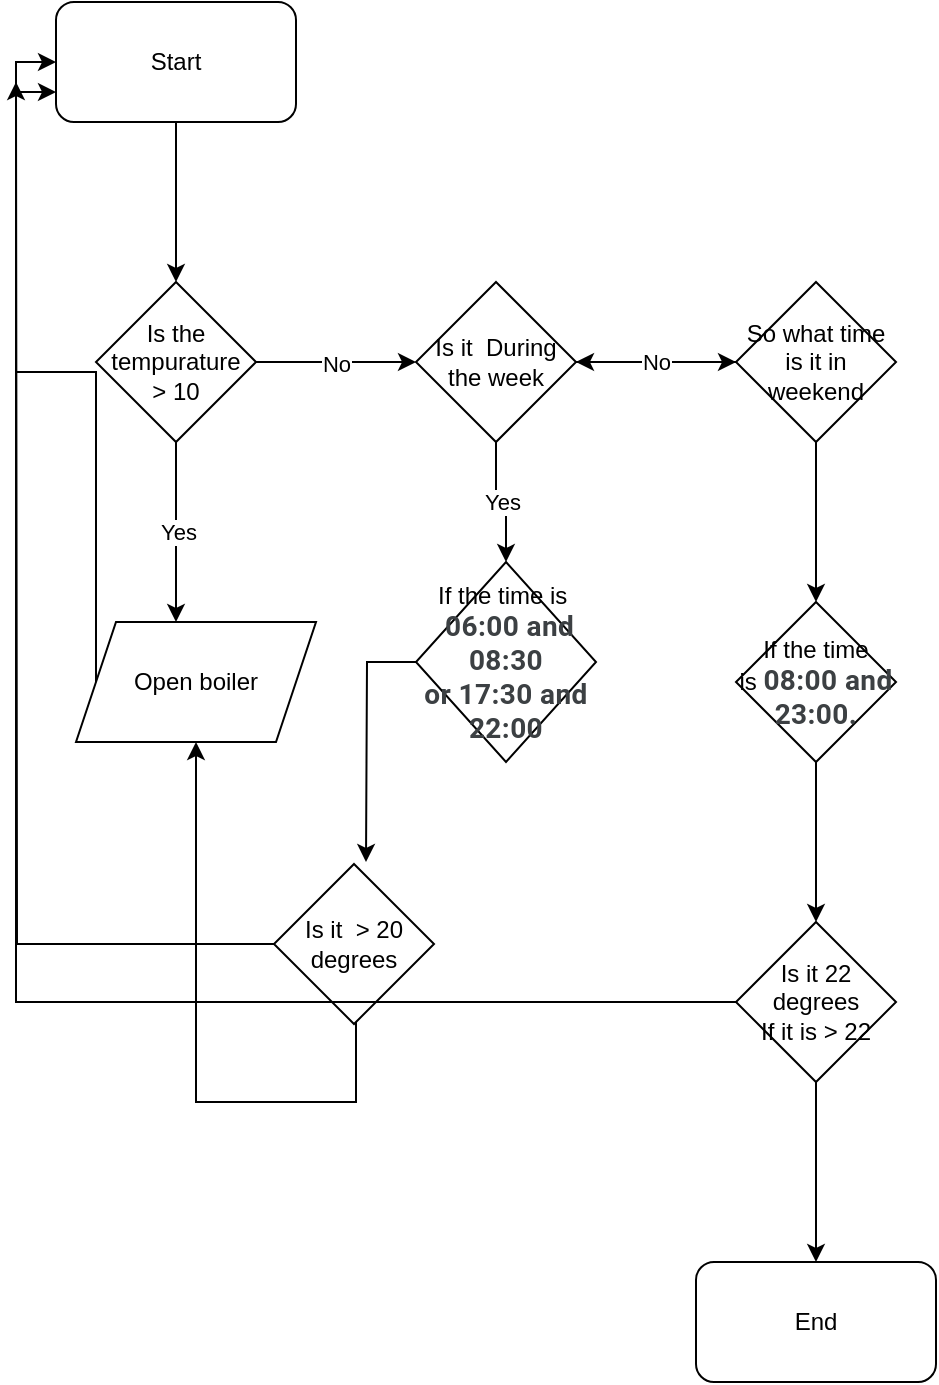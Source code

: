 <mxfile version="20.3.0" type="github">
  <diagram id="mWAHy1cDbhBW7WzWKkUa" name="Page-1">
    <mxGraphModel dx="1620" dy="543" grid="1" gridSize="10" guides="1" tooltips="1" connect="1" arrows="1" fold="1" page="1" pageScale="1" pageWidth="850" pageHeight="1100" math="0" shadow="0">
      <root>
        <mxCell id="0" />
        <mxCell id="1" parent="0" />
        <mxCell id="QSmzkrm5Hsh1bYfoZyGD-3" value="" style="edgeStyle=orthogonalEdgeStyle;rounded=0;orthogonalLoop=1;jettySize=auto;html=1;" edge="1" parent="1" source="QSmzkrm5Hsh1bYfoZyGD-1">
          <mxGeometry relative="1" as="geometry">
            <mxPoint x="80" y="170" as="targetPoint" />
          </mxGeometry>
        </mxCell>
        <mxCell id="QSmzkrm5Hsh1bYfoZyGD-1" value="Start" style="rounded=1;whiteSpace=wrap;html=1;" vertex="1" parent="1">
          <mxGeometry x="20" y="30" width="120" height="60" as="geometry" />
        </mxCell>
        <mxCell id="QSmzkrm5Hsh1bYfoZyGD-7" value="Yes" style="edgeStyle=orthogonalEdgeStyle;rounded=0;orthogonalLoop=1;jettySize=auto;html=1;" edge="1" parent="1" source="QSmzkrm5Hsh1bYfoZyGD-4">
          <mxGeometry relative="1" as="geometry">
            <mxPoint x="80" y="340" as="targetPoint" />
          </mxGeometry>
        </mxCell>
        <mxCell id="QSmzkrm5Hsh1bYfoZyGD-9" value="No" style="edgeStyle=orthogonalEdgeStyle;rounded=0;orthogonalLoop=1;jettySize=auto;html=1;" edge="1" parent="1" source="QSmzkrm5Hsh1bYfoZyGD-4">
          <mxGeometry relative="1" as="geometry">
            <mxPoint x="200" y="210" as="targetPoint" />
          </mxGeometry>
        </mxCell>
        <mxCell id="QSmzkrm5Hsh1bYfoZyGD-4" value="Is the tempurature&lt;br&gt;&amp;gt; 10&lt;br&gt;" style="rhombus;whiteSpace=wrap;html=1;" vertex="1" parent="1">
          <mxGeometry x="40" y="170" width="80" height="80" as="geometry" />
        </mxCell>
        <mxCell id="QSmzkrm5Hsh1bYfoZyGD-14" value="" style="edgeStyle=orthogonalEdgeStyle;rounded=0;orthogonalLoop=1;jettySize=auto;html=1;entryX=0;entryY=0.5;entryDx=0;entryDy=0;" edge="1" parent="1" source="QSmzkrm5Hsh1bYfoZyGD-5" target="QSmzkrm5Hsh1bYfoZyGD-1">
          <mxGeometry relative="1" as="geometry">
            <mxPoint y="60" as="targetPoint" />
            <Array as="points">
              <mxPoint x="40" y="215" />
              <mxPoint y="215" />
              <mxPoint y="60" />
            </Array>
          </mxGeometry>
        </mxCell>
        <mxCell id="QSmzkrm5Hsh1bYfoZyGD-5" value="Open boiler" style="shape=parallelogram;perimeter=parallelogramPerimeter;whiteSpace=wrap;html=1;fixedSize=1;" vertex="1" parent="1">
          <mxGeometry x="30" y="340" width="120" height="60" as="geometry" />
        </mxCell>
        <mxCell id="QSmzkrm5Hsh1bYfoZyGD-19" value="Yes" style="edgeStyle=orthogonalEdgeStyle;rounded=0;orthogonalLoop=1;jettySize=auto;html=1;" edge="1" parent="1" source="QSmzkrm5Hsh1bYfoZyGD-10" target="QSmzkrm5Hsh1bYfoZyGD-18">
          <mxGeometry relative="1" as="geometry" />
        </mxCell>
        <mxCell id="QSmzkrm5Hsh1bYfoZyGD-21" value="" style="edgeStyle=orthogonalEdgeStyle;rounded=0;orthogonalLoop=1;jettySize=auto;html=1;" edge="1" parent="1" source="QSmzkrm5Hsh1bYfoZyGD-10" target="QSmzkrm5Hsh1bYfoZyGD-20">
          <mxGeometry relative="1" as="geometry" />
        </mxCell>
        <mxCell id="QSmzkrm5Hsh1bYfoZyGD-10" value="Is it &amp;nbsp;During the week" style="rhombus;whiteSpace=wrap;html=1;" vertex="1" parent="1">
          <mxGeometry x="200" y="170" width="80" height="80" as="geometry" />
        </mxCell>
        <mxCell id="QSmzkrm5Hsh1bYfoZyGD-24" value="" style="edgeStyle=orthogonalEdgeStyle;rounded=0;orthogonalLoop=1;jettySize=auto;html=1;" edge="1" parent="1" source="QSmzkrm5Hsh1bYfoZyGD-18">
          <mxGeometry relative="1" as="geometry">
            <mxPoint x="175" y="460" as="targetPoint" />
          </mxGeometry>
        </mxCell>
        <mxCell id="QSmzkrm5Hsh1bYfoZyGD-18" value="If the time is&amp;nbsp;&lt;br&gt;&lt;span style=&quot;caret-color: rgb(60, 64, 67); color: rgb(60, 64, 67); font-family: Roboto, Arial, sans-serif; font-size: 14px; letter-spacing: 0.2px; text-align: left;&quot;&gt;&amp;nbsp;&lt;/span&gt;&lt;b style=&quot;caret-color: rgb(60, 64, 67); color: rgb(60, 64, 67); font-family: Roboto, Arial, sans-serif; font-size: 14px; letter-spacing: 0.2px; text-align: left;&quot;&gt;06:00 and 08:30&lt;br&gt;or 17:30 and 22:00&lt;br&gt;&lt;/b&gt;" style="rhombus;whiteSpace=wrap;html=1;" vertex="1" parent="1">
          <mxGeometry x="200" y="310" width="90" height="100" as="geometry" />
        </mxCell>
        <mxCell id="QSmzkrm5Hsh1bYfoZyGD-22" value="No" style="edgeStyle=orthogonalEdgeStyle;rounded=0;orthogonalLoop=1;jettySize=auto;html=1;" edge="1" parent="1" source="QSmzkrm5Hsh1bYfoZyGD-20" target="QSmzkrm5Hsh1bYfoZyGD-10">
          <mxGeometry relative="1" as="geometry" />
        </mxCell>
        <mxCell id="QSmzkrm5Hsh1bYfoZyGD-34" value="" style="edgeStyle=orthogonalEdgeStyle;rounded=0;orthogonalLoop=1;jettySize=auto;html=1;" edge="1" parent="1" source="QSmzkrm5Hsh1bYfoZyGD-20" target="QSmzkrm5Hsh1bYfoZyGD-33">
          <mxGeometry relative="1" as="geometry" />
        </mxCell>
        <mxCell id="QSmzkrm5Hsh1bYfoZyGD-20" value="So what time is it in weekend" style="rhombus;whiteSpace=wrap;html=1;" vertex="1" parent="1">
          <mxGeometry x="360" y="170" width="80" height="80" as="geometry" />
        </mxCell>
        <mxCell id="QSmzkrm5Hsh1bYfoZyGD-27" value="" style="edgeStyle=orthogonalEdgeStyle;rounded=0;orthogonalLoop=1;jettySize=auto;html=1;" edge="1" parent="1" source="QSmzkrm5Hsh1bYfoZyGD-25">
          <mxGeometry relative="1" as="geometry">
            <mxPoint y="70" as="targetPoint" />
          </mxGeometry>
        </mxCell>
        <mxCell id="QSmzkrm5Hsh1bYfoZyGD-25" value="Is it &amp;nbsp;&amp;gt; 20 degrees" style="rhombus;whiteSpace=wrap;html=1;" vertex="1" parent="1">
          <mxGeometry x="129" y="461" width="80" height="80" as="geometry" />
        </mxCell>
        <mxCell id="QSmzkrm5Hsh1bYfoZyGD-32" value="" style="edgeStyle=orthogonalEdgeStyle;rounded=0;orthogonalLoop=1;jettySize=auto;html=1;" edge="1" parent="1" target="QSmzkrm5Hsh1bYfoZyGD-5">
          <mxGeometry relative="1" as="geometry">
            <mxPoint x="170" y="540" as="sourcePoint" />
            <mxPoint x="330" y="630" as="targetPoint" />
            <Array as="points">
              <mxPoint x="170" y="540" />
              <mxPoint x="170" y="580" />
              <mxPoint x="90" y="580" />
            </Array>
          </mxGeometry>
        </mxCell>
        <mxCell id="QSmzkrm5Hsh1bYfoZyGD-36" value="" style="edgeStyle=orthogonalEdgeStyle;rounded=0;orthogonalLoop=1;jettySize=auto;html=1;" edge="1" parent="1" source="QSmzkrm5Hsh1bYfoZyGD-33" target="QSmzkrm5Hsh1bYfoZyGD-35">
          <mxGeometry relative="1" as="geometry" />
        </mxCell>
        <mxCell id="QSmzkrm5Hsh1bYfoZyGD-33" value="If the time is&amp;nbsp;&lt;b style=&quot;caret-color: rgb(60, 64, 67); color: rgb(60, 64, 67); font-family: Roboto, Arial, sans-serif; font-size: 14px; letter-spacing: 0.2px; text-align: left;&quot;&gt;08:00 and 23:00.&lt;/b&gt;" style="rhombus;whiteSpace=wrap;html=1;" vertex="1" parent="1">
          <mxGeometry x="360" y="330" width="80" height="80" as="geometry" />
        </mxCell>
        <mxCell id="QSmzkrm5Hsh1bYfoZyGD-38" value="" style="edgeStyle=orthogonalEdgeStyle;rounded=0;orthogonalLoop=1;jettySize=auto;html=1;entryX=0;entryY=0.75;entryDx=0;entryDy=0;" edge="1" parent="1" source="QSmzkrm5Hsh1bYfoZyGD-35" target="QSmzkrm5Hsh1bYfoZyGD-1">
          <mxGeometry relative="1" as="geometry">
            <mxPoint x="30" y="290" as="targetPoint" />
          </mxGeometry>
        </mxCell>
        <mxCell id="QSmzkrm5Hsh1bYfoZyGD-40" value="" style="edgeStyle=orthogonalEdgeStyle;rounded=0;orthogonalLoop=1;jettySize=auto;html=1;" edge="1" parent="1" source="QSmzkrm5Hsh1bYfoZyGD-35" target="QSmzkrm5Hsh1bYfoZyGD-39">
          <mxGeometry relative="1" as="geometry" />
        </mxCell>
        <mxCell id="QSmzkrm5Hsh1bYfoZyGD-35" value="Is it 22 degrees&lt;br&gt;If it is &amp;gt; 22" style="rhombus;whiteSpace=wrap;html=1;" vertex="1" parent="1">
          <mxGeometry x="360" y="490" width="80" height="80" as="geometry" />
        </mxCell>
        <mxCell id="QSmzkrm5Hsh1bYfoZyGD-39" value="End" style="rounded=1;whiteSpace=wrap;html=1;" vertex="1" parent="1">
          <mxGeometry x="340" y="660" width="120" height="60" as="geometry" />
        </mxCell>
      </root>
    </mxGraphModel>
  </diagram>
</mxfile>
